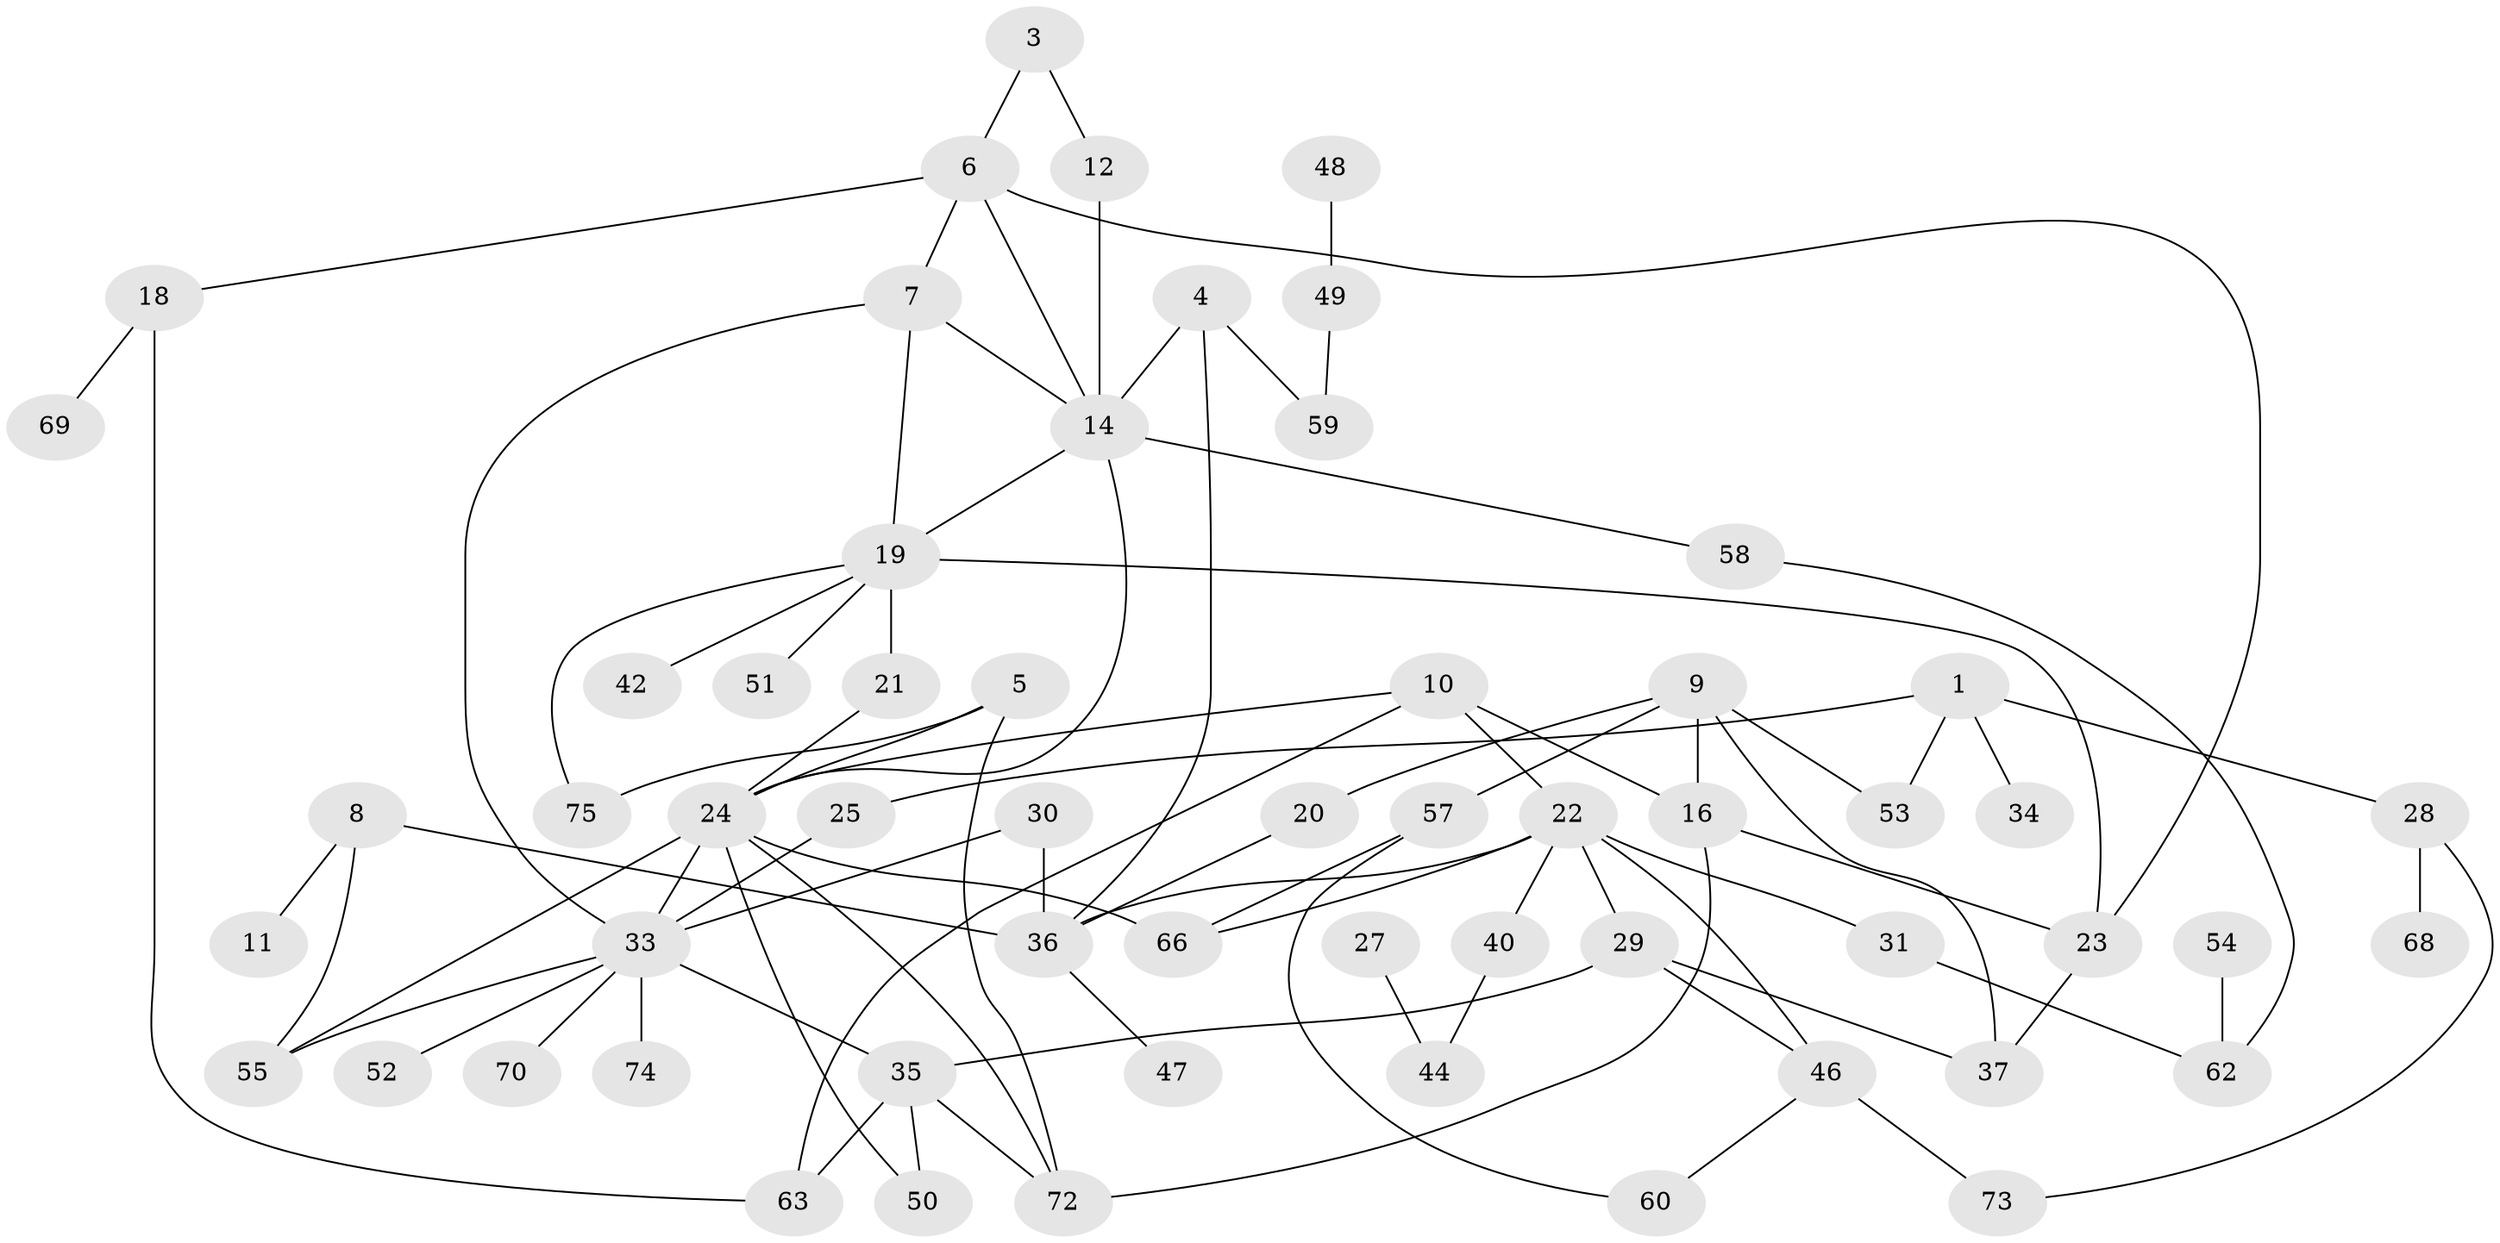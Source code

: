 // original degree distribution, {1: 0.21138211382113822, 2: 0.3252032520325203, 5: 0.04878048780487805, 4: 0.13821138211382114, 3: 0.14634146341463414, 0: 0.11382113821138211, 6: 0.016260162601626018}
// Generated by graph-tools (version 1.1) at 2025/48/03/04/25 22:48:31]
// undirected, 58 vertices, 86 edges
graph export_dot {
  node [color=gray90,style=filled];
  1;
  3;
  4;
  5;
  6;
  7;
  8;
  9;
  10;
  11;
  12;
  14;
  16;
  18;
  19;
  20;
  21;
  22;
  23;
  24;
  25;
  27;
  28;
  29;
  30;
  31;
  33;
  34;
  35;
  36;
  37;
  40;
  42;
  44;
  46;
  47;
  48;
  49;
  50;
  51;
  52;
  53;
  54;
  55;
  57;
  58;
  59;
  60;
  62;
  63;
  66;
  68;
  69;
  70;
  72;
  73;
  74;
  75;
  1 -- 25 [weight=1.0];
  1 -- 28 [weight=1.0];
  1 -- 34 [weight=1.0];
  1 -- 53 [weight=1.0];
  3 -- 6 [weight=1.0];
  3 -- 12 [weight=1.0];
  4 -- 14 [weight=1.0];
  4 -- 36 [weight=1.0];
  4 -- 59 [weight=1.0];
  5 -- 24 [weight=1.0];
  5 -- 72 [weight=1.0];
  5 -- 75 [weight=1.0];
  6 -- 7 [weight=1.0];
  6 -- 14 [weight=1.0];
  6 -- 18 [weight=1.0];
  6 -- 23 [weight=1.0];
  7 -- 14 [weight=1.0];
  7 -- 19 [weight=1.0];
  7 -- 33 [weight=1.0];
  8 -- 11 [weight=1.0];
  8 -- 36 [weight=1.0];
  8 -- 55 [weight=1.0];
  9 -- 16 [weight=1.0];
  9 -- 20 [weight=1.0];
  9 -- 37 [weight=1.0];
  9 -- 53 [weight=1.0];
  9 -- 57 [weight=1.0];
  10 -- 16 [weight=1.0];
  10 -- 22 [weight=1.0];
  10 -- 24 [weight=1.0];
  10 -- 63 [weight=1.0];
  12 -- 14 [weight=1.0];
  14 -- 19 [weight=1.0];
  14 -- 24 [weight=1.0];
  14 -- 58 [weight=1.0];
  16 -- 23 [weight=1.0];
  16 -- 72 [weight=1.0];
  18 -- 63 [weight=1.0];
  18 -- 69 [weight=1.0];
  19 -- 21 [weight=1.0];
  19 -- 23 [weight=1.0];
  19 -- 42 [weight=1.0];
  19 -- 51 [weight=1.0];
  19 -- 75 [weight=1.0];
  20 -- 36 [weight=1.0];
  21 -- 24 [weight=1.0];
  22 -- 29 [weight=1.0];
  22 -- 31 [weight=1.0];
  22 -- 36 [weight=1.0];
  22 -- 40 [weight=1.0];
  22 -- 46 [weight=1.0];
  22 -- 66 [weight=1.0];
  23 -- 37 [weight=1.0];
  24 -- 33 [weight=1.0];
  24 -- 50 [weight=1.0];
  24 -- 55 [weight=1.0];
  24 -- 66 [weight=1.0];
  24 -- 72 [weight=1.0];
  25 -- 33 [weight=1.0];
  27 -- 44 [weight=1.0];
  28 -- 68 [weight=1.0];
  28 -- 73 [weight=1.0];
  29 -- 35 [weight=1.0];
  29 -- 37 [weight=1.0];
  29 -- 46 [weight=1.0];
  30 -- 33 [weight=1.0];
  30 -- 36 [weight=1.0];
  31 -- 62 [weight=1.0];
  33 -- 35 [weight=1.0];
  33 -- 52 [weight=1.0];
  33 -- 55 [weight=1.0];
  33 -- 70 [weight=1.0];
  33 -- 74 [weight=1.0];
  35 -- 50 [weight=1.0];
  35 -- 63 [weight=2.0];
  35 -- 72 [weight=1.0];
  36 -- 47 [weight=1.0];
  40 -- 44 [weight=1.0];
  46 -- 60 [weight=1.0];
  46 -- 73 [weight=1.0];
  48 -- 49 [weight=1.0];
  49 -- 59 [weight=1.0];
  54 -- 62 [weight=1.0];
  57 -- 60 [weight=1.0];
  57 -- 66 [weight=1.0];
  58 -- 62 [weight=1.0];
}
